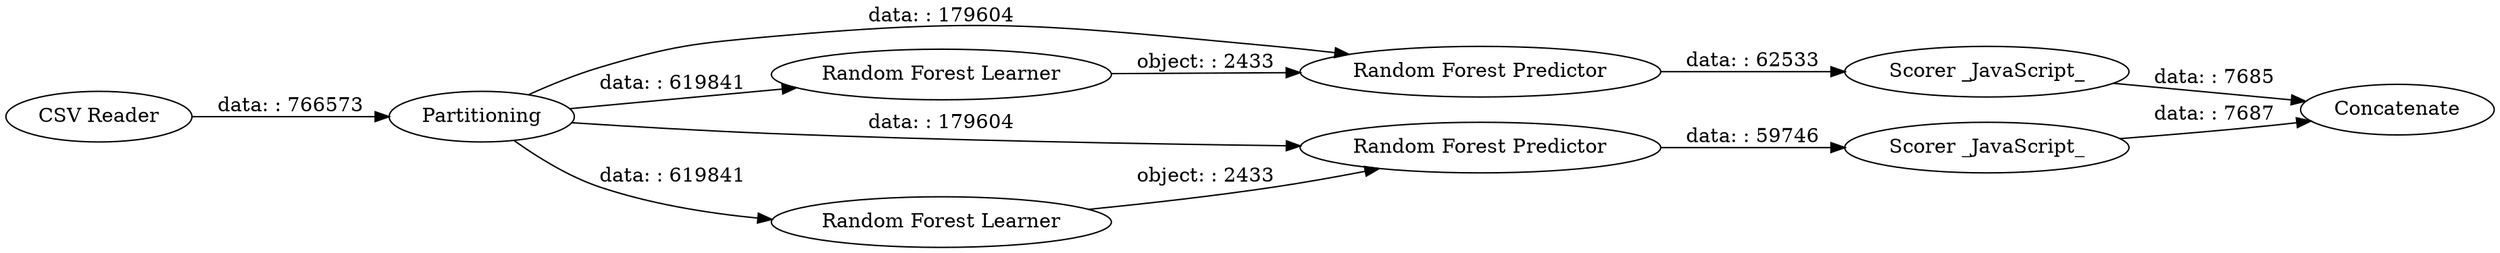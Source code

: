 digraph {
	"4357550675560062649_9" [label="Random Forest Predictor"]
	"4357550675560062649_2" [label="Random Forest Learner"]
	"4357550675560062649_10" [label="Scorer _JavaScript_"]
	"4357550675560062649_3" [label="Random Forest Predictor"]
	"4357550675560062649_4" [label=Partitioning]
	"4357550675560062649_1" [label="CSV Reader"]
	"4357550675560062649_6" [label="Random Forest Learner"]
	"4357550675560062649_11" [label=Concatenate]
	"4357550675560062649_8" [label="Scorer _JavaScript_"]
	"4357550675560062649_9" -> "4357550675560062649_10" [label="data: : 62533"]
	"4357550675560062649_4" -> "4357550675560062649_3" [label="data: : 179604"]
	"4357550675560062649_4" -> "4357550675560062649_2" [label="data: : 619841"]
	"4357550675560062649_2" -> "4357550675560062649_3" [label="object: : 2433"]
	"4357550675560062649_4" -> "4357550675560062649_9" [label="data: : 179604"]
	"4357550675560062649_10" -> "4357550675560062649_11" [label="data: : 7685"]
	"4357550675560062649_1" -> "4357550675560062649_4" [label="data: : 766573"]
	"4357550675560062649_6" -> "4357550675560062649_9" [label="object: : 2433"]
	"4357550675560062649_4" -> "4357550675560062649_6" [label="data: : 619841"]
	"4357550675560062649_8" -> "4357550675560062649_11" [label="data: : 7687"]
	"4357550675560062649_3" -> "4357550675560062649_8" [label="data: : 59746"]
	rankdir=LR
}
